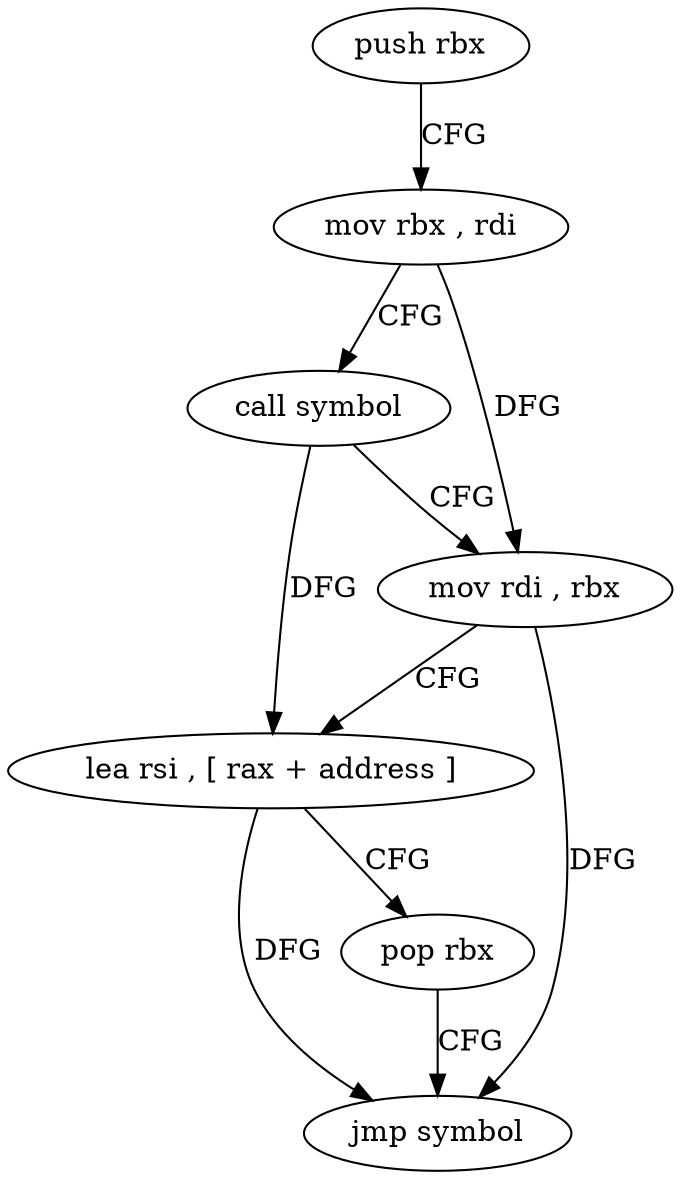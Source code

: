 digraph "func" {
"4384032" [label = "push rbx" ]
"4384033" [label = "mov rbx , rdi" ]
"4384036" [label = "call symbol" ]
"4384041" [label = "mov rdi , rbx" ]
"4384044" [label = "lea rsi , [ rax + address ]" ]
"4384048" [label = "pop rbx" ]
"4384049" [label = "jmp symbol" ]
"4384032" -> "4384033" [ label = "CFG" ]
"4384033" -> "4384036" [ label = "CFG" ]
"4384033" -> "4384041" [ label = "DFG" ]
"4384036" -> "4384041" [ label = "CFG" ]
"4384036" -> "4384044" [ label = "DFG" ]
"4384041" -> "4384044" [ label = "CFG" ]
"4384041" -> "4384049" [ label = "DFG" ]
"4384044" -> "4384048" [ label = "CFG" ]
"4384044" -> "4384049" [ label = "DFG" ]
"4384048" -> "4384049" [ label = "CFG" ]
}
